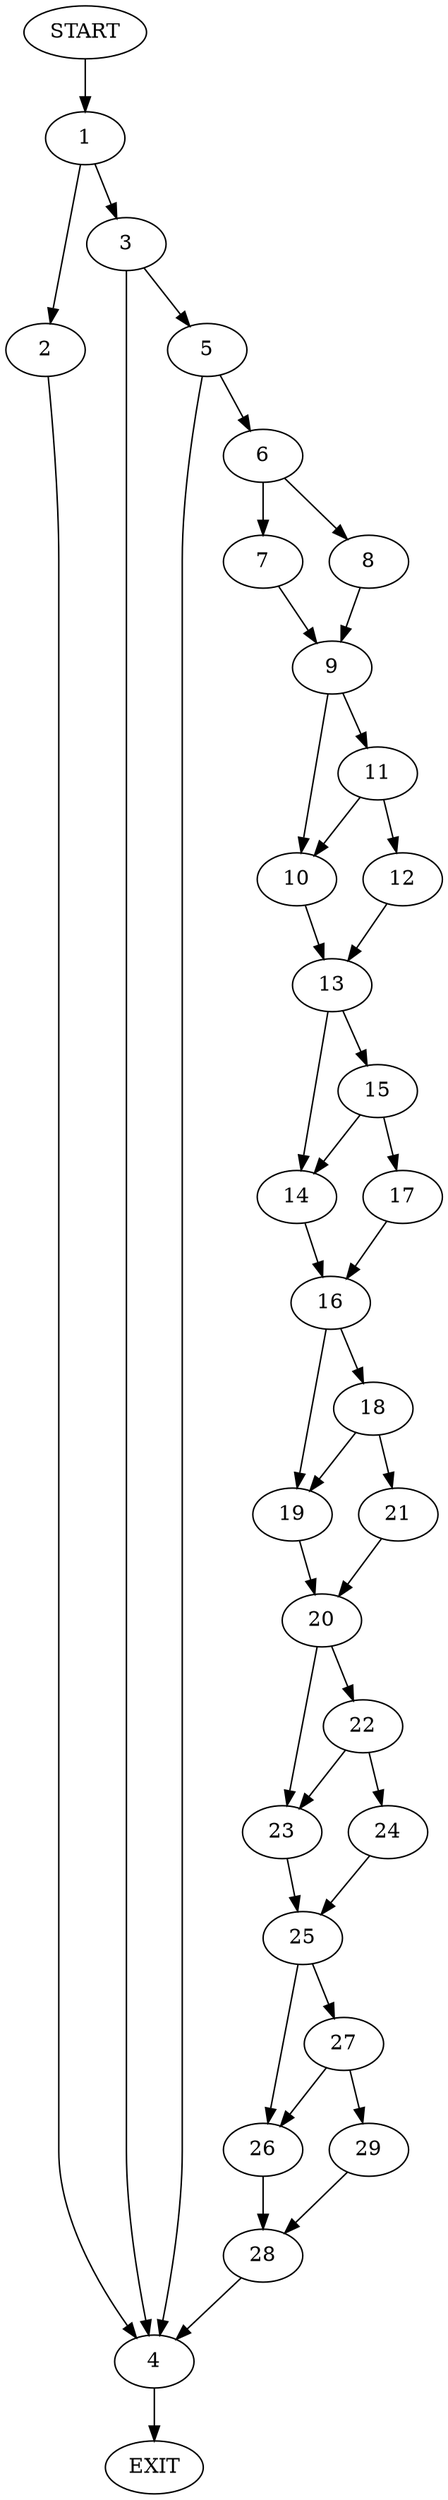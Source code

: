 digraph {
0 [label="START"]
30 [label="EXIT"]
0 -> 1
1 -> 2
1 -> 3
2 -> 4
3 -> 5
3 -> 4
4 -> 30
5 -> 6
5 -> 4
6 -> 7
6 -> 8
7 -> 9
8 -> 9
9 -> 10
9 -> 11
11 -> 10
11 -> 12
10 -> 13
12 -> 13
13 -> 14
13 -> 15
14 -> 16
15 -> 14
15 -> 17
17 -> 16
16 -> 18
16 -> 19
19 -> 20
18 -> 19
18 -> 21
21 -> 20
20 -> 22
20 -> 23
22 -> 24
22 -> 23
23 -> 25
24 -> 25
25 -> 26
25 -> 27
26 -> 28
27 -> 29
27 -> 26
29 -> 28
28 -> 4
}
